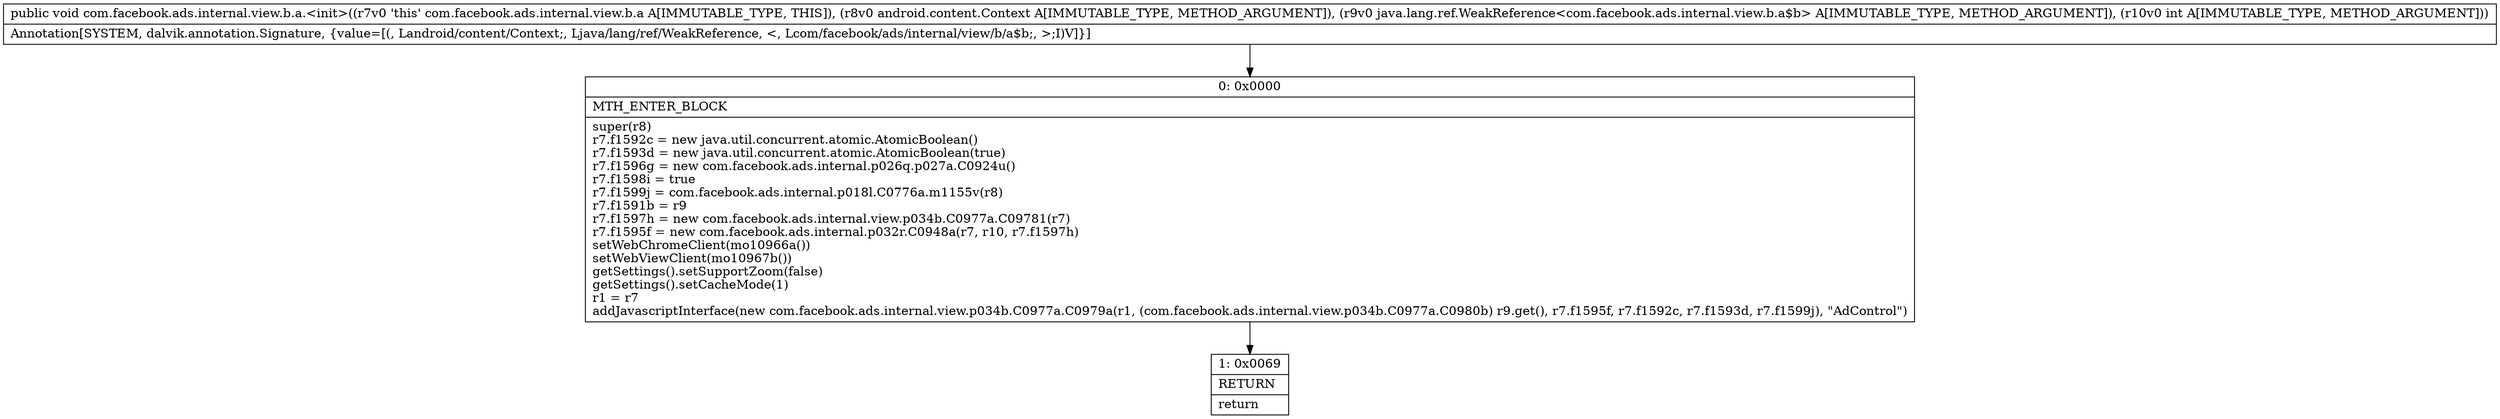 digraph "CFG forcom.facebook.ads.internal.view.b.a.\<init\>(Landroid\/content\/Context;Ljava\/lang\/ref\/WeakReference;I)V" {
Node_0 [shape=record,label="{0\:\ 0x0000|MTH_ENTER_BLOCK\l|super(r8)\lr7.f1592c = new java.util.concurrent.atomic.AtomicBoolean()\lr7.f1593d = new java.util.concurrent.atomic.AtomicBoolean(true)\lr7.f1596g = new com.facebook.ads.internal.p026q.p027a.C0924u()\lr7.f1598i = true\lr7.f1599j = com.facebook.ads.internal.p018l.C0776a.m1155v(r8)\lr7.f1591b = r9\lr7.f1597h = new com.facebook.ads.internal.view.p034b.C0977a.C09781(r7)\lr7.f1595f = new com.facebook.ads.internal.p032r.C0948a(r7, r10, r7.f1597h)\lsetWebChromeClient(mo10966a())\lsetWebViewClient(mo10967b())\lgetSettings().setSupportZoom(false)\lgetSettings().setCacheMode(1)\lr1 = r7\laddJavascriptInterface(new com.facebook.ads.internal.view.p034b.C0977a.C0979a(r1, (com.facebook.ads.internal.view.p034b.C0977a.C0980b) r9.get(), r7.f1595f, r7.f1592c, r7.f1593d, r7.f1599j), \"AdControl\")\l}"];
Node_1 [shape=record,label="{1\:\ 0x0069|RETURN\l|return\l}"];
MethodNode[shape=record,label="{public void com.facebook.ads.internal.view.b.a.\<init\>((r7v0 'this' com.facebook.ads.internal.view.b.a A[IMMUTABLE_TYPE, THIS]), (r8v0 android.content.Context A[IMMUTABLE_TYPE, METHOD_ARGUMENT]), (r9v0 java.lang.ref.WeakReference\<com.facebook.ads.internal.view.b.a$b\> A[IMMUTABLE_TYPE, METHOD_ARGUMENT]), (r10v0 int A[IMMUTABLE_TYPE, METHOD_ARGUMENT]))  | Annotation[SYSTEM, dalvik.annotation.Signature, \{value=[(, Landroid\/content\/Context;, Ljava\/lang\/ref\/WeakReference, \<, Lcom\/facebook\/ads\/internal\/view\/b\/a$b;, \>;I)V]\}]\l}"];
MethodNode -> Node_0;
Node_0 -> Node_1;
}

